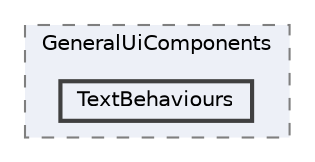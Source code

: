 digraph "UI/Components/GeneralUiComponents/TextBehaviours"
{
 // LATEX_PDF_SIZE
  bgcolor="transparent";
  edge [fontname=Helvetica,fontsize=10,labelfontname=Helvetica,labelfontsize=10];
  node [fontname=Helvetica,fontsize=10,shape=box,height=0.2,width=0.4];
  compound=true
  subgraph clusterdir_39a4f4d12612dc79aab9e70dbf2ee2e6 {
    graph [ bgcolor="#edf0f7", pencolor="grey50", label="GeneralUiComponents", fontname=Helvetica,fontsize=10 style="filled,dashed", URL="dir_39a4f4d12612dc79aab9e70dbf2ee2e6.html",tooltip=""]
  dir_1bd7c742ca3fb509248643542feba88a [label="TextBehaviours", fillcolor="#edf0f7", color="grey25", style="filled,bold", URL="dir_1bd7c742ca3fb509248643542feba88a.html",tooltip=""];
  }
}
